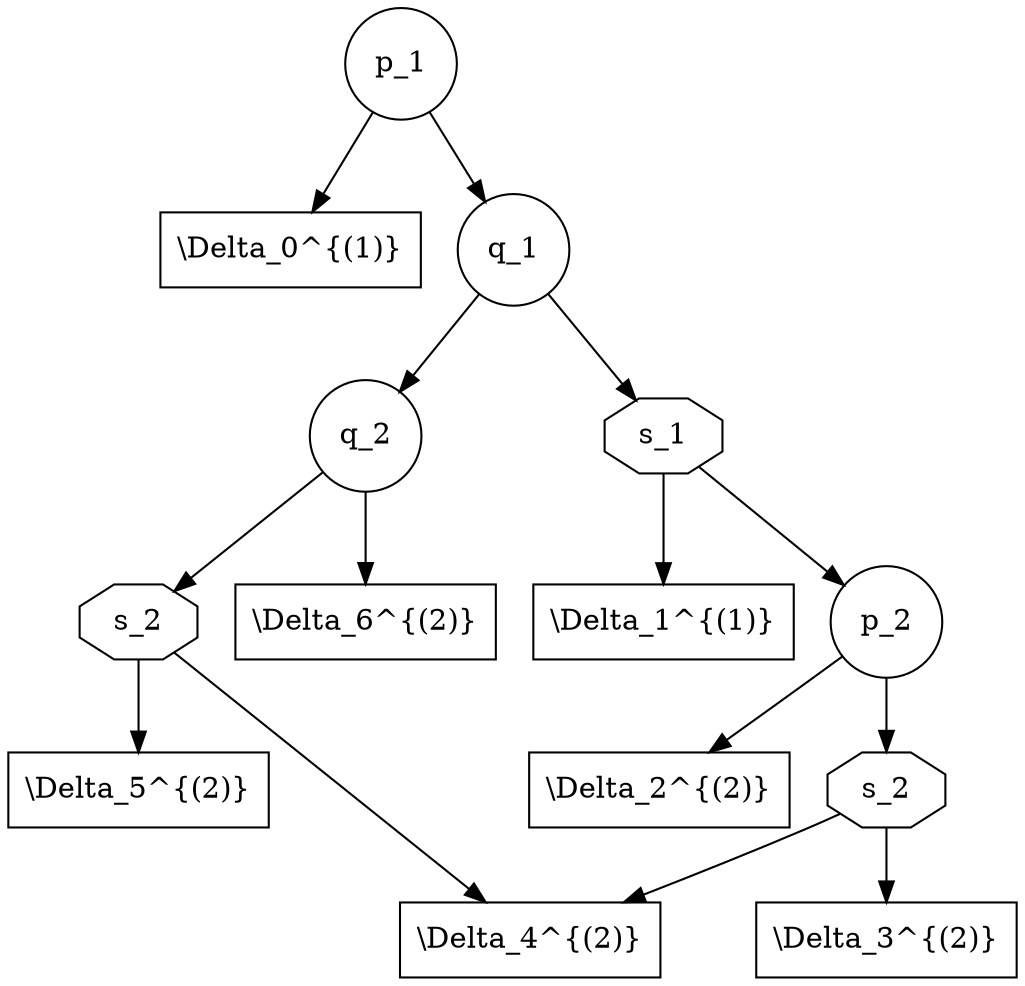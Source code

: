 digraph ss2 {
    p1 [label="p_1"] [shape=circle];
    d0 [label="\\Delta_0^{(1)}"] [shape=box];
    q1 [label="q_1"] [shape=circle];
    d1 [label="\\Delta_1^{(1)}"] [shape=box];
    p2 [label="p_2"] [shape=circle];
    q2 [label="q_2"] [shape=circle];
    s1 [label="s_1"] [shape=octagon];
    d2 [label="\\Delta_2^{(2)}"] [shape=box];
    s21 [label="s_2"] [shape=octagon];
    s22 [label="s_2"] [shape=octagon];
    d3 [label="\\Delta_3^{(2)}"] [shape=box];
    d5 [label="\\Delta_5^{(2)}"] [shape=box];
    d4 [label="\\Delta_4^{(2)}"] [shape=box];
    d6 [label="\\Delta_6^{(2)}"] [shape=box];

    p1 -> d0
    p1 -> q1
    q1 -> s1
    q1 -> q2
    s1 -> d1
    s1 -> p2
    p2 -> d2
    p2 -> s21
    s21 -> d3
    s21 -> d4
    q2 -> s22
    q2 -> d6
    s22 -> d5
    s22 -> d4
}

